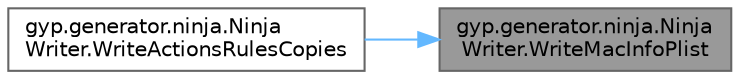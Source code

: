 digraph "gyp.generator.ninja.NinjaWriter.WriteMacInfoPlist"
{
 // LATEX_PDF_SIZE
  bgcolor="transparent";
  edge [fontname=Helvetica,fontsize=10,labelfontname=Helvetica,labelfontsize=10];
  node [fontname=Helvetica,fontsize=10,shape=box,height=0.2,width=0.4];
  rankdir="RL";
  Node1 [id="Node000001",label="gyp.generator.ninja.Ninja\lWriter.WriteMacInfoPlist",height=0.2,width=0.4,color="gray40", fillcolor="grey60", style="filled", fontcolor="black",tooltip=" "];
  Node1 -> Node2 [id="edge3_Node000001_Node000002",dir="back",color="steelblue1",style="solid",tooltip=" "];
  Node2 [id="Node000002",label="gyp.generator.ninja.Ninja\lWriter.WriteActionsRulesCopies",height=0.2,width=0.4,color="grey40", fillcolor="white", style="filled",URL="$classgyp_1_1generator_1_1ninja_1_1_ninja_writer.html#a08fe4faba472a5933b5459cf99bee1dd",tooltip=" "];
}
